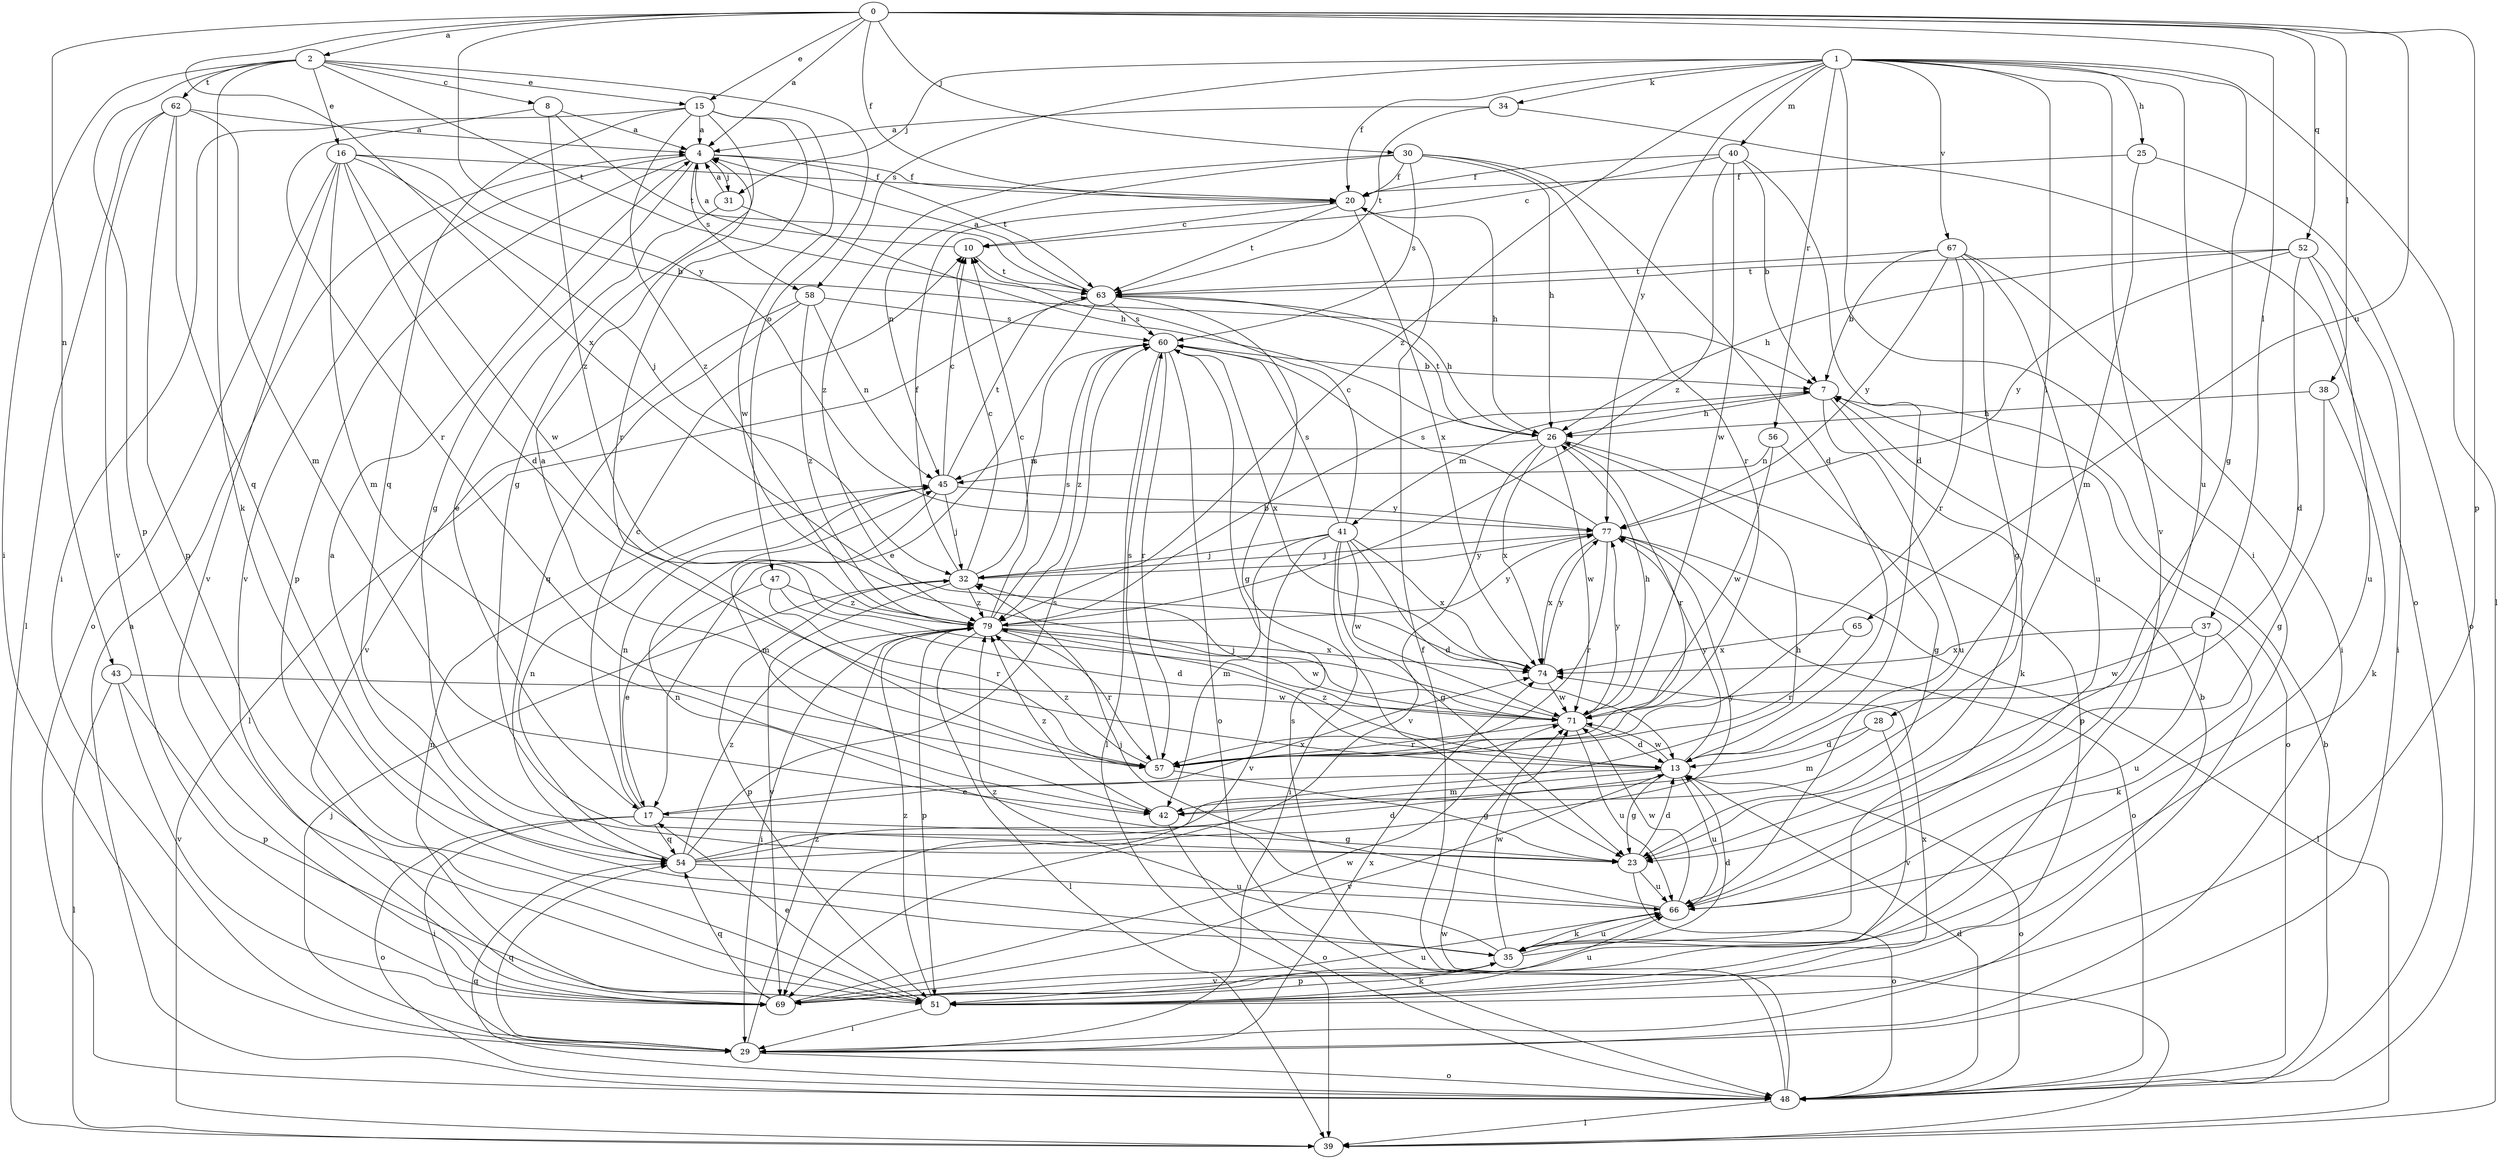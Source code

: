 strict digraph  {
0;
1;
2;
4;
7;
8;
10;
13;
15;
16;
17;
20;
23;
25;
26;
28;
29;
30;
31;
32;
34;
35;
37;
38;
39;
40;
41;
42;
43;
45;
47;
48;
51;
52;
54;
56;
57;
58;
60;
62;
63;
65;
66;
67;
69;
71;
74;
77;
79;
0 -> 2  [label=a];
0 -> 4  [label=a];
0 -> 15  [label=e];
0 -> 20  [label=f];
0 -> 30  [label=j];
0 -> 37  [label=l];
0 -> 38  [label=l];
0 -> 43  [label=n];
0 -> 51  [label=p];
0 -> 52  [label=q];
0 -> 65  [label=u];
0 -> 74  [label=x];
0 -> 77  [label=y];
1 -> 20  [label=f];
1 -> 23  [label=g];
1 -> 25  [label=h];
1 -> 28  [label=i];
1 -> 29  [label=i];
1 -> 31  [label=j];
1 -> 34  [label=k];
1 -> 39  [label=l];
1 -> 40  [label=m];
1 -> 56  [label=r];
1 -> 58  [label=s];
1 -> 66  [label=u];
1 -> 67  [label=v];
1 -> 69  [label=v];
1 -> 77  [label=y];
1 -> 79  [label=z];
2 -> 8  [label=c];
2 -> 15  [label=e];
2 -> 16  [label=e];
2 -> 29  [label=i];
2 -> 35  [label=k];
2 -> 47  [label=o];
2 -> 51  [label=p];
2 -> 62  [label=t];
2 -> 63  [label=t];
4 -> 20  [label=f];
4 -> 23  [label=g];
4 -> 31  [label=j];
4 -> 51  [label=p];
4 -> 58  [label=s];
4 -> 63  [label=t];
4 -> 69  [label=v];
7 -> 26  [label=h];
7 -> 35  [label=k];
7 -> 41  [label=m];
7 -> 48  [label=o];
7 -> 66  [label=u];
8 -> 4  [label=a];
8 -> 57  [label=r];
8 -> 63  [label=t];
8 -> 79  [label=z];
10 -> 4  [label=a];
10 -> 63  [label=t];
13 -> 17  [label=e];
13 -> 23  [label=g];
13 -> 42  [label=m];
13 -> 48  [label=o];
13 -> 66  [label=u];
13 -> 69  [label=v];
13 -> 71  [label=w];
13 -> 77  [label=y];
13 -> 79  [label=z];
15 -> 4  [label=a];
15 -> 23  [label=g];
15 -> 29  [label=i];
15 -> 54  [label=q];
15 -> 57  [label=r];
15 -> 71  [label=w];
15 -> 79  [label=z];
16 -> 7  [label=b];
16 -> 13  [label=d];
16 -> 20  [label=f];
16 -> 32  [label=j];
16 -> 42  [label=m];
16 -> 48  [label=o];
16 -> 69  [label=v];
16 -> 71  [label=w];
17 -> 10  [label=c];
17 -> 23  [label=g];
17 -> 29  [label=i];
17 -> 45  [label=n];
17 -> 48  [label=o];
17 -> 54  [label=q];
17 -> 74  [label=x];
20 -> 10  [label=c];
20 -> 26  [label=h];
20 -> 63  [label=t];
20 -> 74  [label=x];
23 -> 13  [label=d];
23 -> 48  [label=o];
23 -> 66  [label=u];
25 -> 20  [label=f];
25 -> 42  [label=m];
25 -> 48  [label=o];
26 -> 45  [label=n];
26 -> 51  [label=p];
26 -> 57  [label=r];
26 -> 63  [label=t];
26 -> 69  [label=v];
26 -> 71  [label=w];
26 -> 74  [label=x];
28 -> 13  [label=d];
28 -> 42  [label=m];
28 -> 69  [label=v];
29 -> 32  [label=j];
29 -> 48  [label=o];
29 -> 54  [label=q];
29 -> 74  [label=x];
29 -> 79  [label=z];
30 -> 13  [label=d];
30 -> 20  [label=f];
30 -> 26  [label=h];
30 -> 45  [label=n];
30 -> 57  [label=r];
30 -> 60  [label=s];
30 -> 79  [label=z];
31 -> 4  [label=a];
31 -> 17  [label=e];
31 -> 26  [label=h];
32 -> 10  [label=c];
32 -> 20  [label=f];
32 -> 51  [label=p];
32 -> 60  [label=s];
32 -> 69  [label=v];
32 -> 77  [label=y];
32 -> 79  [label=z];
34 -> 4  [label=a];
34 -> 48  [label=o];
34 -> 63  [label=t];
35 -> 4  [label=a];
35 -> 13  [label=d];
35 -> 51  [label=p];
35 -> 66  [label=u];
35 -> 69  [label=v];
35 -> 71  [label=w];
35 -> 79  [label=z];
37 -> 35  [label=k];
37 -> 66  [label=u];
37 -> 71  [label=w];
37 -> 74  [label=x];
38 -> 23  [label=g];
38 -> 26  [label=h];
38 -> 35  [label=k];
39 -> 71  [label=w];
40 -> 7  [label=b];
40 -> 10  [label=c];
40 -> 13  [label=d];
40 -> 20  [label=f];
40 -> 71  [label=w];
40 -> 79  [label=z];
41 -> 10  [label=c];
41 -> 13  [label=d];
41 -> 23  [label=g];
41 -> 29  [label=i];
41 -> 32  [label=j];
41 -> 42  [label=m];
41 -> 60  [label=s];
41 -> 69  [label=v];
41 -> 71  [label=w];
41 -> 74  [label=x];
42 -> 48  [label=o];
42 -> 79  [label=z];
43 -> 39  [label=l];
43 -> 51  [label=p];
43 -> 69  [label=v];
43 -> 71  [label=w];
45 -> 10  [label=c];
45 -> 32  [label=j];
45 -> 42  [label=m];
45 -> 63  [label=t];
45 -> 77  [label=y];
47 -> 13  [label=d];
47 -> 17  [label=e];
47 -> 57  [label=r];
47 -> 79  [label=z];
48 -> 4  [label=a];
48 -> 7  [label=b];
48 -> 13  [label=d];
48 -> 20  [label=f];
48 -> 39  [label=l];
48 -> 54  [label=q];
48 -> 60  [label=s];
51 -> 7  [label=b];
51 -> 17  [label=e];
51 -> 29  [label=i];
51 -> 35  [label=k];
51 -> 66  [label=u];
51 -> 74  [label=x];
51 -> 79  [label=z];
52 -> 13  [label=d];
52 -> 26  [label=h];
52 -> 29  [label=i];
52 -> 63  [label=t];
52 -> 66  [label=u];
52 -> 77  [label=y];
54 -> 13  [label=d];
54 -> 26  [label=h];
54 -> 45  [label=n];
54 -> 60  [label=s];
54 -> 66  [label=u];
54 -> 77  [label=y];
54 -> 79  [label=z];
56 -> 23  [label=g];
56 -> 45  [label=n];
56 -> 71  [label=w];
57 -> 4  [label=a];
57 -> 23  [label=g];
57 -> 60  [label=s];
57 -> 79  [label=z];
58 -> 45  [label=n];
58 -> 54  [label=q];
58 -> 60  [label=s];
58 -> 69  [label=v];
58 -> 79  [label=z];
60 -> 7  [label=b];
60 -> 39  [label=l];
60 -> 48  [label=o];
60 -> 57  [label=r];
60 -> 74  [label=x];
60 -> 79  [label=z];
62 -> 4  [label=a];
62 -> 39  [label=l];
62 -> 42  [label=m];
62 -> 51  [label=p];
62 -> 54  [label=q];
62 -> 69  [label=v];
63 -> 4  [label=a];
63 -> 17  [label=e];
63 -> 23  [label=g];
63 -> 26  [label=h];
63 -> 39  [label=l];
63 -> 60  [label=s];
65 -> 57  [label=r];
65 -> 74  [label=x];
66 -> 32  [label=j];
66 -> 35  [label=k];
66 -> 45  [label=n];
66 -> 71  [label=w];
67 -> 7  [label=b];
67 -> 23  [label=g];
67 -> 29  [label=i];
67 -> 57  [label=r];
67 -> 63  [label=t];
67 -> 66  [label=u];
67 -> 77  [label=y];
69 -> 45  [label=n];
69 -> 54  [label=q];
69 -> 66  [label=u];
69 -> 71  [label=w];
71 -> 13  [label=d];
71 -> 26  [label=h];
71 -> 32  [label=j];
71 -> 57  [label=r];
71 -> 66  [label=u];
71 -> 77  [label=y];
74 -> 71  [label=w];
74 -> 77  [label=y];
77 -> 32  [label=j];
77 -> 39  [label=l];
77 -> 48  [label=o];
77 -> 57  [label=r];
77 -> 60  [label=s];
77 -> 74  [label=x];
79 -> 7  [label=b];
79 -> 10  [label=c];
79 -> 29  [label=i];
79 -> 39  [label=l];
79 -> 51  [label=p];
79 -> 57  [label=r];
79 -> 60  [label=s];
79 -> 71  [label=w];
79 -> 74  [label=x];
79 -> 77  [label=y];
}
